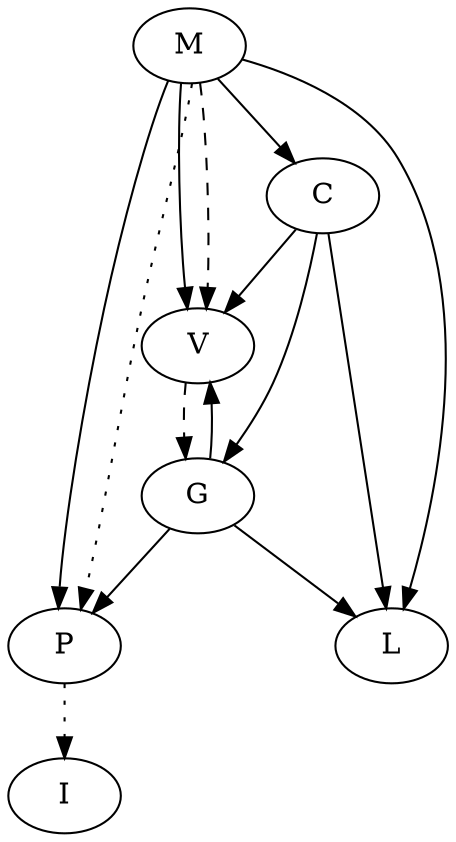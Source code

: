 digraph { 
    M -> V
    M -> V -> G [style=dashed]
    G -> V
    G -> L
    G -> P
    C -> V
    C -> L
    C -> G
    M -> C
    M -> P
    M -> P -> I [style=dotted]
    M -> L
} 

// dot -Tsvg 2021-06-09.dot > images/opengraph.svg